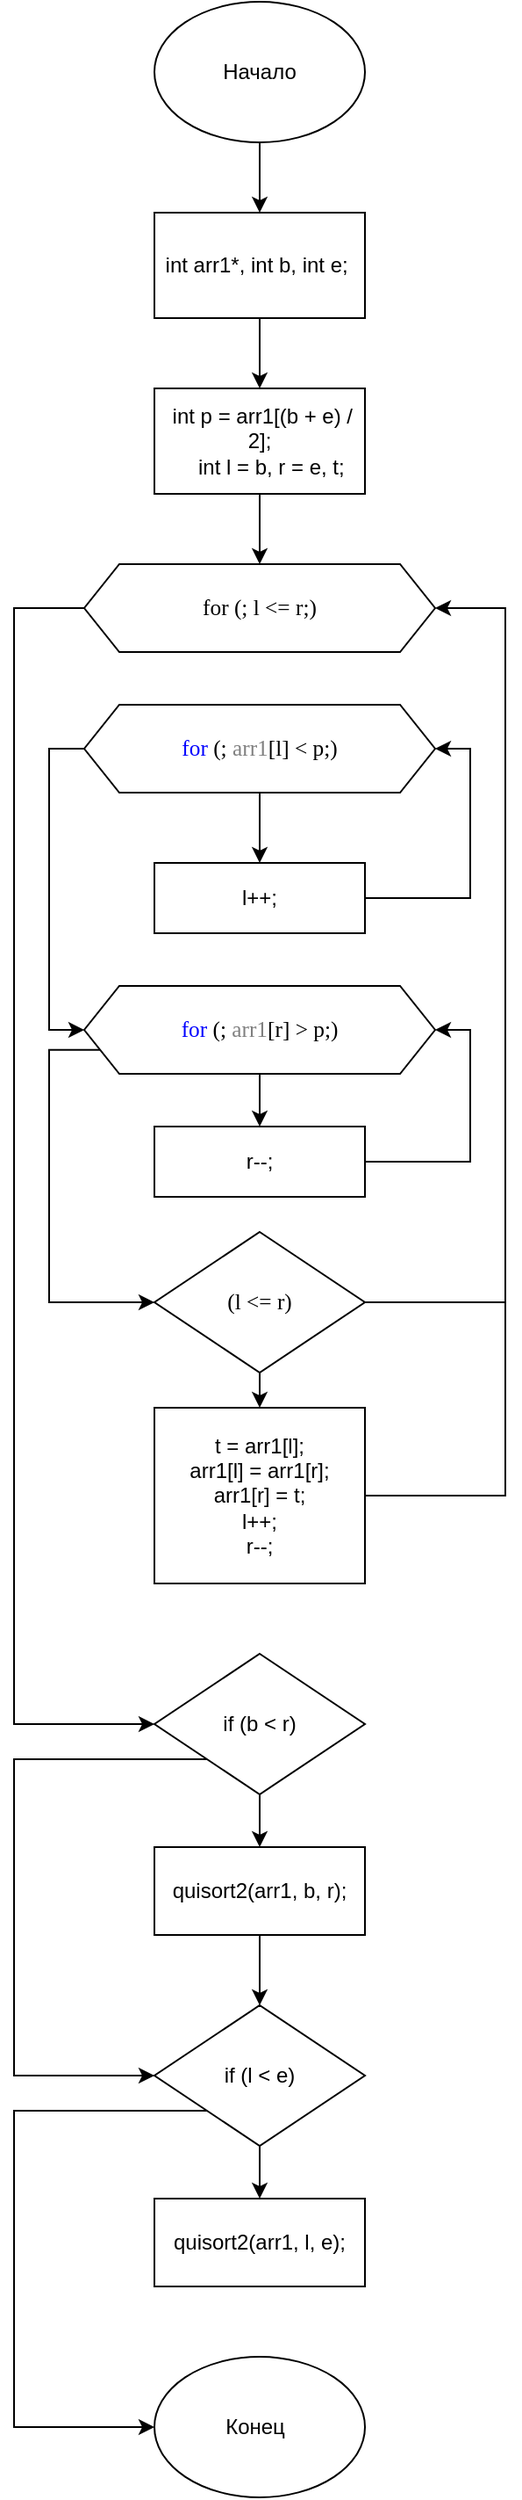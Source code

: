 <mxfile version="14.1.9" type="github">
  <diagram id="ULMB9vnDO_LU3mVfdlwj" name="Page-1">
    <mxGraphModel dx="782" dy="469" grid="1" gridSize="10" guides="1" tooltips="1" connect="1" arrows="1" fold="1" page="1" pageScale="1" pageWidth="827" pageHeight="1169" math="0" shadow="0">
      <root>
        <mxCell id="0" />
        <mxCell id="1" parent="0" />
        <mxCell id="TaF8O7Wm-DNf2mMRTzkj-33" style="edgeStyle=orthogonalEdgeStyle;rounded=0;orthogonalLoop=1;jettySize=auto;html=1;exitX=0.5;exitY=1;exitDx=0;exitDy=0;entryX=0.5;entryY=0;entryDx=0;entryDy=0;" edge="1" parent="1" source="TaF8O7Wm-DNf2mMRTzkj-1" target="TaF8O7Wm-DNf2mMRTzkj-16">
          <mxGeometry relative="1" as="geometry" />
        </mxCell>
        <mxCell id="TaF8O7Wm-DNf2mMRTzkj-1" value="" style="ellipse;whiteSpace=wrap;html=1;" vertex="1" parent="1">
          <mxGeometry x="280" y="40" width="120" height="80" as="geometry" />
        </mxCell>
        <mxCell id="TaF8O7Wm-DNf2mMRTzkj-2" value="" style="rounded=0;whiteSpace=wrap;html=1;" vertex="1" parent="1">
          <mxGeometry x="280" y="160" width="120" height="60" as="geometry" />
        </mxCell>
        <mxCell id="TaF8O7Wm-DNf2mMRTzkj-3" value="" style="rounded=0;whiteSpace=wrap;html=1;" vertex="1" parent="1">
          <mxGeometry x="280" y="260" width="120" height="60" as="geometry" />
        </mxCell>
        <mxCell id="TaF8O7Wm-DNf2mMRTzkj-36" style="edgeStyle=orthogonalEdgeStyle;rounded=0;orthogonalLoop=1;jettySize=auto;html=1;exitX=0;exitY=0.5;exitDx=0;exitDy=0;entryX=0;entryY=0.5;entryDx=0;entryDy=0;" edge="1" parent="1" source="TaF8O7Wm-DNf2mMRTzkj-4" target="TaF8O7Wm-DNf2mMRTzkj-10">
          <mxGeometry relative="1" as="geometry">
            <Array as="points">
              <mxPoint x="200" y="385" />
              <mxPoint x="200" y="1020" />
            </Array>
          </mxGeometry>
        </mxCell>
        <mxCell id="TaF8O7Wm-DNf2mMRTzkj-4" value="" style="shape=hexagon;perimeter=hexagonPerimeter2;whiteSpace=wrap;html=1;fixedSize=1;" vertex="1" parent="1">
          <mxGeometry x="240" y="360" width="200" height="50" as="geometry" />
        </mxCell>
        <mxCell id="TaF8O7Wm-DNf2mMRTzkj-37" style="edgeStyle=orthogonalEdgeStyle;rounded=0;orthogonalLoop=1;jettySize=auto;html=1;exitX=0.5;exitY=1;exitDx=0;exitDy=0;entryX=0.5;entryY=0;entryDx=0;entryDy=0;" edge="1" parent="1" source="TaF8O7Wm-DNf2mMRTzkj-6" target="TaF8O7Wm-DNf2mMRTzkj-7">
          <mxGeometry relative="1" as="geometry" />
        </mxCell>
        <mxCell id="TaF8O7Wm-DNf2mMRTzkj-41" style="edgeStyle=orthogonalEdgeStyle;rounded=0;orthogonalLoop=1;jettySize=auto;html=1;exitX=0;exitY=0.5;exitDx=0;exitDy=0;entryX=0;entryY=0.5;entryDx=0;entryDy=0;" edge="1" parent="1" source="TaF8O7Wm-DNf2mMRTzkj-6" target="TaF8O7Wm-DNf2mMRTzkj-21">
          <mxGeometry relative="1" as="geometry" />
        </mxCell>
        <mxCell id="TaF8O7Wm-DNf2mMRTzkj-6" value="" style="shape=hexagon;perimeter=hexagonPerimeter2;whiteSpace=wrap;html=1;fixedSize=1;" vertex="1" parent="1">
          <mxGeometry x="240" y="440" width="200" height="50" as="geometry" />
        </mxCell>
        <mxCell id="TaF8O7Wm-DNf2mMRTzkj-7" value="" style="rounded=0;whiteSpace=wrap;html=1;" vertex="1" parent="1">
          <mxGeometry x="280" y="530" width="120" height="40" as="geometry" />
        </mxCell>
        <mxCell id="TaF8O7Wm-DNf2mMRTzkj-45" style="edgeStyle=orthogonalEdgeStyle;rounded=0;orthogonalLoop=1;jettySize=auto;html=1;exitX=0.5;exitY=1;exitDx=0;exitDy=0;entryX=0.5;entryY=0;entryDx=0;entryDy=0;" edge="1" parent="1" source="TaF8O7Wm-DNf2mMRTzkj-8" target="TaF8O7Wm-DNf2mMRTzkj-27">
          <mxGeometry relative="1" as="geometry" />
        </mxCell>
        <mxCell id="TaF8O7Wm-DNf2mMRTzkj-8" value="" style="rhombus;whiteSpace=wrap;html=1;" vertex="1" parent="1">
          <mxGeometry x="280" y="740" width="120" height="80" as="geometry" />
        </mxCell>
        <mxCell id="TaF8O7Wm-DNf2mMRTzkj-9" value="" style="rounded=0;whiteSpace=wrap;html=1;" vertex="1" parent="1">
          <mxGeometry x="280" y="840" width="120" height="100" as="geometry" />
        </mxCell>
        <mxCell id="TaF8O7Wm-DNf2mMRTzkj-48" style="edgeStyle=orthogonalEdgeStyle;rounded=0;orthogonalLoop=1;jettySize=auto;html=1;exitX=0.5;exitY=1;exitDx=0;exitDy=0;entryX=0.5;entryY=0;entryDx=0;entryDy=0;" edge="1" parent="1" source="TaF8O7Wm-DNf2mMRTzkj-10" target="TaF8O7Wm-DNf2mMRTzkj-11">
          <mxGeometry relative="1" as="geometry" />
        </mxCell>
        <mxCell id="TaF8O7Wm-DNf2mMRTzkj-49" style="edgeStyle=orthogonalEdgeStyle;rounded=0;orthogonalLoop=1;jettySize=auto;html=1;exitX=0;exitY=1;exitDx=0;exitDy=0;entryX=0;entryY=0.5;entryDx=0;entryDy=0;" edge="1" parent="1" source="TaF8O7Wm-DNf2mMRTzkj-10" target="TaF8O7Wm-DNf2mMRTzkj-12">
          <mxGeometry relative="1" as="geometry">
            <Array as="points">
              <mxPoint x="200" y="1040" />
              <mxPoint x="200" y="1220" />
            </Array>
          </mxGeometry>
        </mxCell>
        <mxCell id="TaF8O7Wm-DNf2mMRTzkj-10" value="" style="rhombus;whiteSpace=wrap;html=1;" vertex="1" parent="1">
          <mxGeometry x="280" y="980" width="120" height="80" as="geometry" />
        </mxCell>
        <mxCell id="TaF8O7Wm-DNf2mMRTzkj-50" style="edgeStyle=orthogonalEdgeStyle;rounded=0;orthogonalLoop=1;jettySize=auto;html=1;exitX=0.5;exitY=1;exitDx=0;exitDy=0;entryX=0.5;entryY=0;entryDx=0;entryDy=0;" edge="1" parent="1" source="TaF8O7Wm-DNf2mMRTzkj-11" target="TaF8O7Wm-DNf2mMRTzkj-12">
          <mxGeometry relative="1" as="geometry" />
        </mxCell>
        <mxCell id="TaF8O7Wm-DNf2mMRTzkj-11" value="" style="rounded=0;whiteSpace=wrap;html=1;" vertex="1" parent="1">
          <mxGeometry x="280" y="1090" width="120" height="50" as="geometry" />
        </mxCell>
        <mxCell id="TaF8O7Wm-DNf2mMRTzkj-54" style="edgeStyle=orthogonalEdgeStyle;rounded=0;orthogonalLoop=1;jettySize=auto;html=1;exitX=0.5;exitY=1;exitDx=0;exitDy=0;entryX=0.5;entryY=0;entryDx=0;entryDy=0;" edge="1" parent="1" source="TaF8O7Wm-DNf2mMRTzkj-12" target="TaF8O7Wm-DNf2mMRTzkj-13">
          <mxGeometry relative="1" as="geometry" />
        </mxCell>
        <mxCell id="TaF8O7Wm-DNf2mMRTzkj-55" style="edgeStyle=orthogonalEdgeStyle;rounded=0;orthogonalLoop=1;jettySize=auto;html=1;exitX=0;exitY=1;exitDx=0;exitDy=0;entryX=0;entryY=0.5;entryDx=0;entryDy=0;" edge="1" parent="1" source="TaF8O7Wm-DNf2mMRTzkj-12" target="TaF8O7Wm-DNf2mMRTzkj-14">
          <mxGeometry relative="1" as="geometry">
            <Array as="points">
              <mxPoint x="200" y="1240" />
              <mxPoint x="200" y="1420" />
            </Array>
          </mxGeometry>
        </mxCell>
        <mxCell id="TaF8O7Wm-DNf2mMRTzkj-12" value="" style="rhombus;whiteSpace=wrap;html=1;" vertex="1" parent="1">
          <mxGeometry x="280" y="1180" width="120" height="80" as="geometry" />
        </mxCell>
        <mxCell id="TaF8O7Wm-DNf2mMRTzkj-13" value="" style="rounded=0;whiteSpace=wrap;html=1;" vertex="1" parent="1">
          <mxGeometry x="280" y="1290" width="120" height="50" as="geometry" />
        </mxCell>
        <mxCell id="TaF8O7Wm-DNf2mMRTzkj-14" value="" style="ellipse;whiteSpace=wrap;html=1;" vertex="1" parent="1">
          <mxGeometry x="280" y="1380" width="120" height="80" as="geometry" />
        </mxCell>
        <mxCell id="TaF8O7Wm-DNf2mMRTzkj-15" value="Начало" style="text;html=1;strokeColor=none;fillColor=none;align=center;verticalAlign=middle;whiteSpace=wrap;rounded=0;" vertex="1" parent="1">
          <mxGeometry x="285" y="70" width="110" height="20" as="geometry" />
        </mxCell>
        <mxCell id="TaF8O7Wm-DNf2mMRTzkj-34" style="edgeStyle=orthogonalEdgeStyle;rounded=0;orthogonalLoop=1;jettySize=auto;html=1;exitX=0.5;exitY=1;exitDx=0;exitDy=0;entryX=0.5;entryY=0;entryDx=0;entryDy=0;" edge="1" parent="1" source="TaF8O7Wm-DNf2mMRTzkj-16" target="TaF8O7Wm-DNf2mMRTzkj-17">
          <mxGeometry relative="1" as="geometry" />
        </mxCell>
        <mxCell id="TaF8O7Wm-DNf2mMRTzkj-16" value="int arr1*, int b, int e;&amp;nbsp;" style="text;html=1;strokeColor=none;fillColor=none;align=center;verticalAlign=middle;whiteSpace=wrap;rounded=0;" vertex="1" parent="1">
          <mxGeometry x="280" y="160" width="120" height="60" as="geometry" />
        </mxCell>
        <mxCell id="TaF8O7Wm-DNf2mMRTzkj-35" style="edgeStyle=orthogonalEdgeStyle;rounded=0;orthogonalLoop=1;jettySize=auto;html=1;exitX=0.5;exitY=1;exitDx=0;exitDy=0;entryX=0.5;entryY=0;entryDx=0;entryDy=0;" edge="1" parent="1" source="TaF8O7Wm-DNf2mMRTzkj-17" target="TaF8O7Wm-DNf2mMRTzkj-4">
          <mxGeometry relative="1" as="geometry" />
        </mxCell>
        <mxCell id="TaF8O7Wm-DNf2mMRTzkj-17" value="&lt;div&gt;&amp;nbsp;int p = arr1[(b + e) / 2];&lt;/div&gt;&lt;div&gt;&amp;nbsp; &amp;nbsp; int l = b, r = e, t;&lt;/div&gt;" style="text;html=1;strokeColor=none;fillColor=none;align=center;verticalAlign=middle;whiteSpace=wrap;rounded=0;" vertex="1" parent="1">
          <mxGeometry x="280" y="260" width="120" height="60" as="geometry" />
        </mxCell>
        <mxCell id="TaF8O7Wm-DNf2mMRTzkj-18" value="&lt;span lang=&quot;EN-US&quot; style=&quot;font-size: 9.5pt ; font-family: &amp;#34;consolas&amp;#34;&quot;&gt;for (; l &amp;lt;= r;)&lt;/span&gt;" style="text;html=1;strokeColor=none;fillColor=none;align=center;verticalAlign=middle;whiteSpace=wrap;rounded=0;" vertex="1" parent="1">
          <mxGeometry x="250" y="375" width="180" height="20" as="geometry" />
        </mxCell>
        <mxCell id="TaF8O7Wm-DNf2mMRTzkj-19" value="&lt;span lang=&quot;EN-US&quot; style=&quot;font-size: 9.5pt ; font-family: &amp;#34;consolas&amp;#34; ; color: blue&quot;&gt;for&lt;/span&gt;&lt;span lang=&quot;EN-US&quot; style=&quot;font-size: 9.5pt ; font-family: &amp;#34;consolas&amp;#34;&quot;&gt; (; &lt;/span&gt;&lt;span lang=&quot;EN-US&quot; style=&quot;font-size: 9.5pt ; font-family: &amp;#34;consolas&amp;#34; ; color: gray&quot;&gt;arr1&lt;/span&gt;&lt;span lang=&quot;EN-US&quot; style=&quot;font-size: 9.5pt ; font-family: &amp;#34;consolas&amp;#34;&quot;&gt;[l] &amp;lt; p;)&lt;/span&gt;" style="text;html=1;strokeColor=none;fillColor=none;align=center;verticalAlign=middle;whiteSpace=wrap;rounded=0;" vertex="1" parent="1">
          <mxGeometry x="260" y="455" width="160" height="20" as="geometry" />
        </mxCell>
        <mxCell id="TaF8O7Wm-DNf2mMRTzkj-40" style="edgeStyle=orthogonalEdgeStyle;rounded=0;orthogonalLoop=1;jettySize=auto;html=1;exitX=1;exitY=0.5;exitDx=0;exitDy=0;entryX=1;entryY=0.5;entryDx=0;entryDy=0;" edge="1" parent="1" source="TaF8O7Wm-DNf2mMRTzkj-20" target="TaF8O7Wm-DNf2mMRTzkj-6">
          <mxGeometry relative="1" as="geometry">
            <Array as="points">
              <mxPoint x="460" y="550" />
              <mxPoint x="460" y="465" />
            </Array>
          </mxGeometry>
        </mxCell>
        <mxCell id="TaF8O7Wm-DNf2mMRTzkj-20" value="l++;" style="text;html=1;strokeColor=none;fillColor=none;align=center;verticalAlign=middle;whiteSpace=wrap;rounded=0;" vertex="1" parent="1">
          <mxGeometry x="280" y="540" width="120" height="20" as="geometry" />
        </mxCell>
        <mxCell id="TaF8O7Wm-DNf2mMRTzkj-39" style="edgeStyle=orthogonalEdgeStyle;rounded=0;orthogonalLoop=1;jettySize=auto;html=1;exitX=0.5;exitY=1;exitDx=0;exitDy=0;entryX=0.5;entryY=0;entryDx=0;entryDy=0;" edge="1" parent="1" source="TaF8O7Wm-DNf2mMRTzkj-21" target="TaF8O7Wm-DNf2mMRTzkj-22">
          <mxGeometry relative="1" as="geometry" />
        </mxCell>
        <mxCell id="TaF8O7Wm-DNf2mMRTzkj-44" style="edgeStyle=orthogonalEdgeStyle;rounded=0;orthogonalLoop=1;jettySize=auto;html=1;exitX=0;exitY=0.75;exitDx=0;exitDy=0;entryX=0;entryY=0.5;entryDx=0;entryDy=0;" edge="1" parent="1" source="TaF8O7Wm-DNf2mMRTzkj-21" target="TaF8O7Wm-DNf2mMRTzkj-8">
          <mxGeometry relative="1" as="geometry">
            <Array as="points">
              <mxPoint x="220" y="636" />
              <mxPoint x="220" y="780" />
            </Array>
          </mxGeometry>
        </mxCell>
        <mxCell id="TaF8O7Wm-DNf2mMRTzkj-21" value="" style="shape=hexagon;perimeter=hexagonPerimeter2;whiteSpace=wrap;html=1;fixedSize=1;" vertex="1" parent="1">
          <mxGeometry x="240" y="600" width="200" height="50" as="geometry" />
        </mxCell>
        <mxCell id="TaF8O7Wm-DNf2mMRTzkj-22" value="" style="rounded=0;whiteSpace=wrap;html=1;" vertex="1" parent="1">
          <mxGeometry x="280" y="680" width="120" height="40" as="geometry" />
        </mxCell>
        <mxCell id="TaF8O7Wm-DNf2mMRTzkj-23" value="&lt;span lang=&quot;EN-US&quot; style=&quot;font-size: 9.5pt ; font-family: &amp;#34;consolas&amp;#34; ; color: blue&quot;&gt;for&lt;/span&gt;&lt;span lang=&quot;EN-US&quot; style=&quot;font-size: 9.5pt ; font-family: &amp;#34;consolas&amp;#34;&quot;&gt; (; &lt;/span&gt;&lt;span lang=&quot;EN-US&quot; style=&quot;font-size: 9.5pt ; font-family: &amp;#34;consolas&amp;#34; ; color: gray&quot;&gt;arr1&lt;/span&gt;&lt;span lang=&quot;EN-US&quot; style=&quot;font-size: 9.5pt ; font-family: &amp;#34;consolas&amp;#34;&quot;&gt;[r] &amp;gt; p;)&lt;/span&gt;" style="text;html=1;strokeColor=none;fillColor=none;align=center;verticalAlign=middle;whiteSpace=wrap;rounded=0;" vertex="1" parent="1">
          <mxGeometry x="250" y="615" width="180" height="20" as="geometry" />
        </mxCell>
        <mxCell id="TaF8O7Wm-DNf2mMRTzkj-42" style="edgeStyle=orthogonalEdgeStyle;rounded=0;orthogonalLoop=1;jettySize=auto;html=1;exitX=1;exitY=0.5;exitDx=0;exitDy=0;entryX=1;entryY=0.5;entryDx=0;entryDy=0;" edge="1" parent="1" source="TaF8O7Wm-DNf2mMRTzkj-24" target="TaF8O7Wm-DNf2mMRTzkj-21">
          <mxGeometry relative="1" as="geometry">
            <Array as="points">
              <mxPoint x="460" y="700" />
              <mxPoint x="460" y="625" />
            </Array>
          </mxGeometry>
        </mxCell>
        <mxCell id="TaF8O7Wm-DNf2mMRTzkj-24" value="r--;" style="text;html=1;strokeColor=none;fillColor=none;align=center;verticalAlign=middle;whiteSpace=wrap;rounded=0;" vertex="1" parent="1">
          <mxGeometry x="280" y="690" width="120" height="20" as="geometry" />
        </mxCell>
        <mxCell id="TaF8O7Wm-DNf2mMRTzkj-25" value="&lt;span lang=&quot;EN-US&quot; style=&quot;font-size: 9.5pt ; font-family: &amp;#34;consolas&amp;#34;&quot;&gt;(l &amp;lt;= r)&lt;/span&gt;" style="text;html=1;strokeColor=none;fillColor=none;align=center;verticalAlign=middle;whiteSpace=wrap;rounded=0;" vertex="1" parent="1">
          <mxGeometry x="300" y="770" width="80" height="20" as="geometry" />
        </mxCell>
        <mxCell id="TaF8O7Wm-DNf2mMRTzkj-51" style="edgeStyle=orthogonalEdgeStyle;rounded=0;orthogonalLoop=1;jettySize=auto;html=1;exitX=1;exitY=0.5;exitDx=0;exitDy=0;entryX=1;entryY=0.5;entryDx=0;entryDy=0;" edge="1" parent="1" source="TaF8O7Wm-DNf2mMRTzkj-27" target="TaF8O7Wm-DNf2mMRTzkj-4">
          <mxGeometry relative="1" as="geometry">
            <Array as="points">
              <mxPoint x="480" y="890" />
              <mxPoint x="480" y="385" />
            </Array>
          </mxGeometry>
        </mxCell>
        <mxCell id="TaF8O7Wm-DNf2mMRTzkj-27" value="t = arr1[l];&lt;br&gt;arr1[l] = arr1[r];&lt;br&gt;arr1[r] = t;&lt;br&gt;l++;&lt;br&gt;r--;" style="text;html=1;strokeColor=none;fillColor=none;align=center;verticalAlign=middle;whiteSpace=wrap;rounded=0;" vertex="1" parent="1">
          <mxGeometry x="280" y="840" width="120" height="100" as="geometry" />
        </mxCell>
        <mxCell id="TaF8O7Wm-DNf2mMRTzkj-28" value="if (b &amp;lt; r)" style="text;html=1;strokeColor=none;fillColor=none;align=center;verticalAlign=middle;whiteSpace=wrap;rounded=0;" vertex="1" parent="1">
          <mxGeometry x="300" y="1010" width="80" height="20" as="geometry" />
        </mxCell>
        <mxCell id="TaF8O7Wm-DNf2mMRTzkj-29" value="if (l &amp;lt; e)" style="text;html=1;strokeColor=none;fillColor=none;align=center;verticalAlign=middle;whiteSpace=wrap;rounded=0;" vertex="1" parent="1">
          <mxGeometry x="300" y="1210" width="80" height="20" as="geometry" />
        </mxCell>
        <mxCell id="TaF8O7Wm-DNf2mMRTzkj-30" value="quisort2(arr1, b, r);" style="text;html=1;strokeColor=none;fillColor=none;align=center;verticalAlign=middle;whiteSpace=wrap;rounded=0;" vertex="1" parent="1">
          <mxGeometry x="280" y="1105" width="120" height="20" as="geometry" />
        </mxCell>
        <mxCell id="TaF8O7Wm-DNf2mMRTzkj-31" value="quisort2(arr1, l, e);" style="text;html=1;strokeColor=none;fillColor=none;align=center;verticalAlign=middle;whiteSpace=wrap;rounded=0;" vertex="1" parent="1">
          <mxGeometry x="280" y="1305" width="120" height="20" as="geometry" />
        </mxCell>
        <mxCell id="TaF8O7Wm-DNf2mMRTzkj-32" value="Конец" style="text;html=1;strokeColor=none;fillColor=none;align=center;verticalAlign=middle;whiteSpace=wrap;rounded=0;" vertex="1" parent="1">
          <mxGeometry x="285" y="1410" width="105" height="20" as="geometry" />
        </mxCell>
        <mxCell id="TaF8O7Wm-DNf2mMRTzkj-53" value="" style="endArrow=none;html=1;" edge="1" parent="1">
          <mxGeometry width="50" height="50" relative="1" as="geometry">
            <mxPoint x="400" y="780" as="sourcePoint" />
            <mxPoint x="480" y="780" as="targetPoint" />
          </mxGeometry>
        </mxCell>
      </root>
    </mxGraphModel>
  </diagram>
</mxfile>
